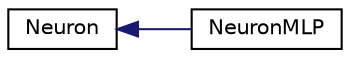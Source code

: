 digraph "Graphical Class Hierarchy"
{
 // LATEX_PDF_SIZE
  edge [fontname="Helvetica",fontsize="10",labelfontname="Helvetica",labelfontsize="10"];
  node [fontname="Helvetica",fontsize="10",shape=record];
  rankdir="LR";
  Node0 [label="Neuron",height=0.2,width=0.4,color="black", fillcolor="white", style="filled",URL="$classNeuron.html",tooltip=" "];
  Node0 -> Node1 [dir="back",color="midnightblue",fontsize="10",style="solid",fontname="Helvetica"];
  Node1 [label="NeuronMLP",height=0.2,width=0.4,color="black", fillcolor="white", style="filled",URL="$classNeuronMLP.html",tooltip=" "];
}
